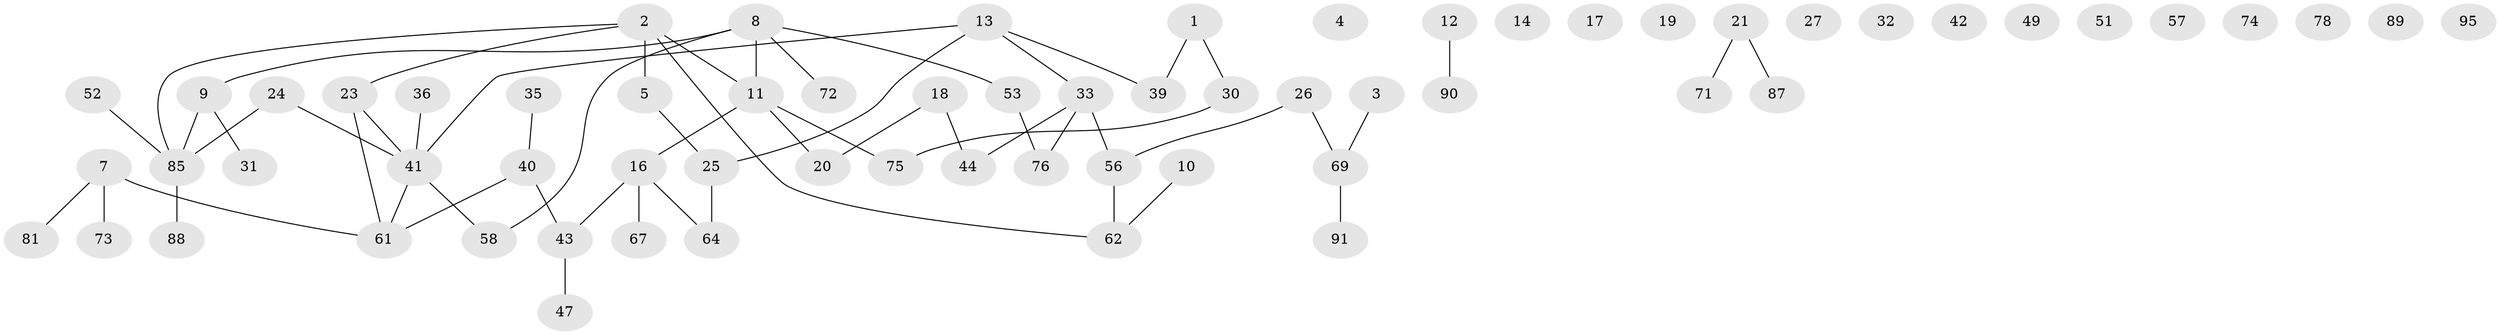 // original degree distribution, {3: 0.17346938775510204, 4: 0.11224489795918367, 1: 0.3469387755102041, 2: 0.25510204081632654, 0: 0.10204081632653061, 5: 0.01020408163265306}
// Generated by graph-tools (version 1.1) at 2025/41/03/06/25 10:41:24]
// undirected, 64 vertices, 58 edges
graph export_dot {
graph [start="1"]
  node [color=gray90,style=filled];
  1 [super="+83"];
  2 [super="+15"];
  3 [super="+79"];
  4 [super="+6"];
  5;
  7 [super="+28"];
  8 [super="+80"];
  9 [super="+34"];
  10;
  11 [super="+68"];
  12 [super="+29"];
  13 [super="+22"];
  14;
  16 [super="+59"];
  17;
  18 [super="+38"];
  19 [super="+45"];
  20 [super="+48"];
  21 [super="+37"];
  23 [super="+97"];
  24 [super="+63"];
  25 [super="+66"];
  26 [super="+60"];
  27;
  30 [super="+82"];
  31 [super="+46"];
  32;
  33 [super="+96"];
  35;
  36;
  39;
  40 [super="+86"];
  41 [super="+54"];
  42 [super="+77"];
  43 [super="+55"];
  44;
  47;
  49 [super="+50"];
  51;
  52;
  53;
  56 [super="+93"];
  57;
  58;
  61 [super="+65"];
  62 [super="+94"];
  64;
  67 [super="+92"];
  69 [super="+70"];
  71;
  72;
  73;
  74;
  75;
  76 [super="+84"];
  78;
  81;
  85 [super="+98"];
  87;
  88;
  89;
  90;
  91;
  95;
  1 -- 30;
  1 -- 39;
  2 -- 5;
  2 -- 11;
  2 -- 62;
  2 -- 85;
  2 -- 23;
  3 -- 69;
  5 -- 25;
  7 -- 73;
  7 -- 81;
  7 -- 61;
  8 -- 72;
  8 -- 58;
  8 -- 53;
  8 -- 11;
  8 -- 9;
  9 -- 85;
  9 -- 31;
  10 -- 62;
  11 -- 16;
  11 -- 20;
  11 -- 75;
  12 -- 90;
  13 -- 39;
  13 -- 25;
  13 -- 41;
  13 -- 33;
  16 -- 67;
  16 -- 64;
  16 -- 43;
  18 -- 20;
  18 -- 44;
  21 -- 71;
  21 -- 87;
  23 -- 61;
  23 -- 41;
  24 -- 85;
  24 -- 41;
  25 -- 64;
  26 -- 69;
  26 -- 56;
  30 -- 75;
  33 -- 56;
  33 -- 44;
  33 -- 76;
  35 -- 40;
  36 -- 41;
  40 -- 61;
  40 -- 43;
  41 -- 61;
  41 -- 58;
  43 -- 47;
  52 -- 85;
  53 -- 76;
  56 -- 62;
  69 -- 91;
  85 -- 88;
}
